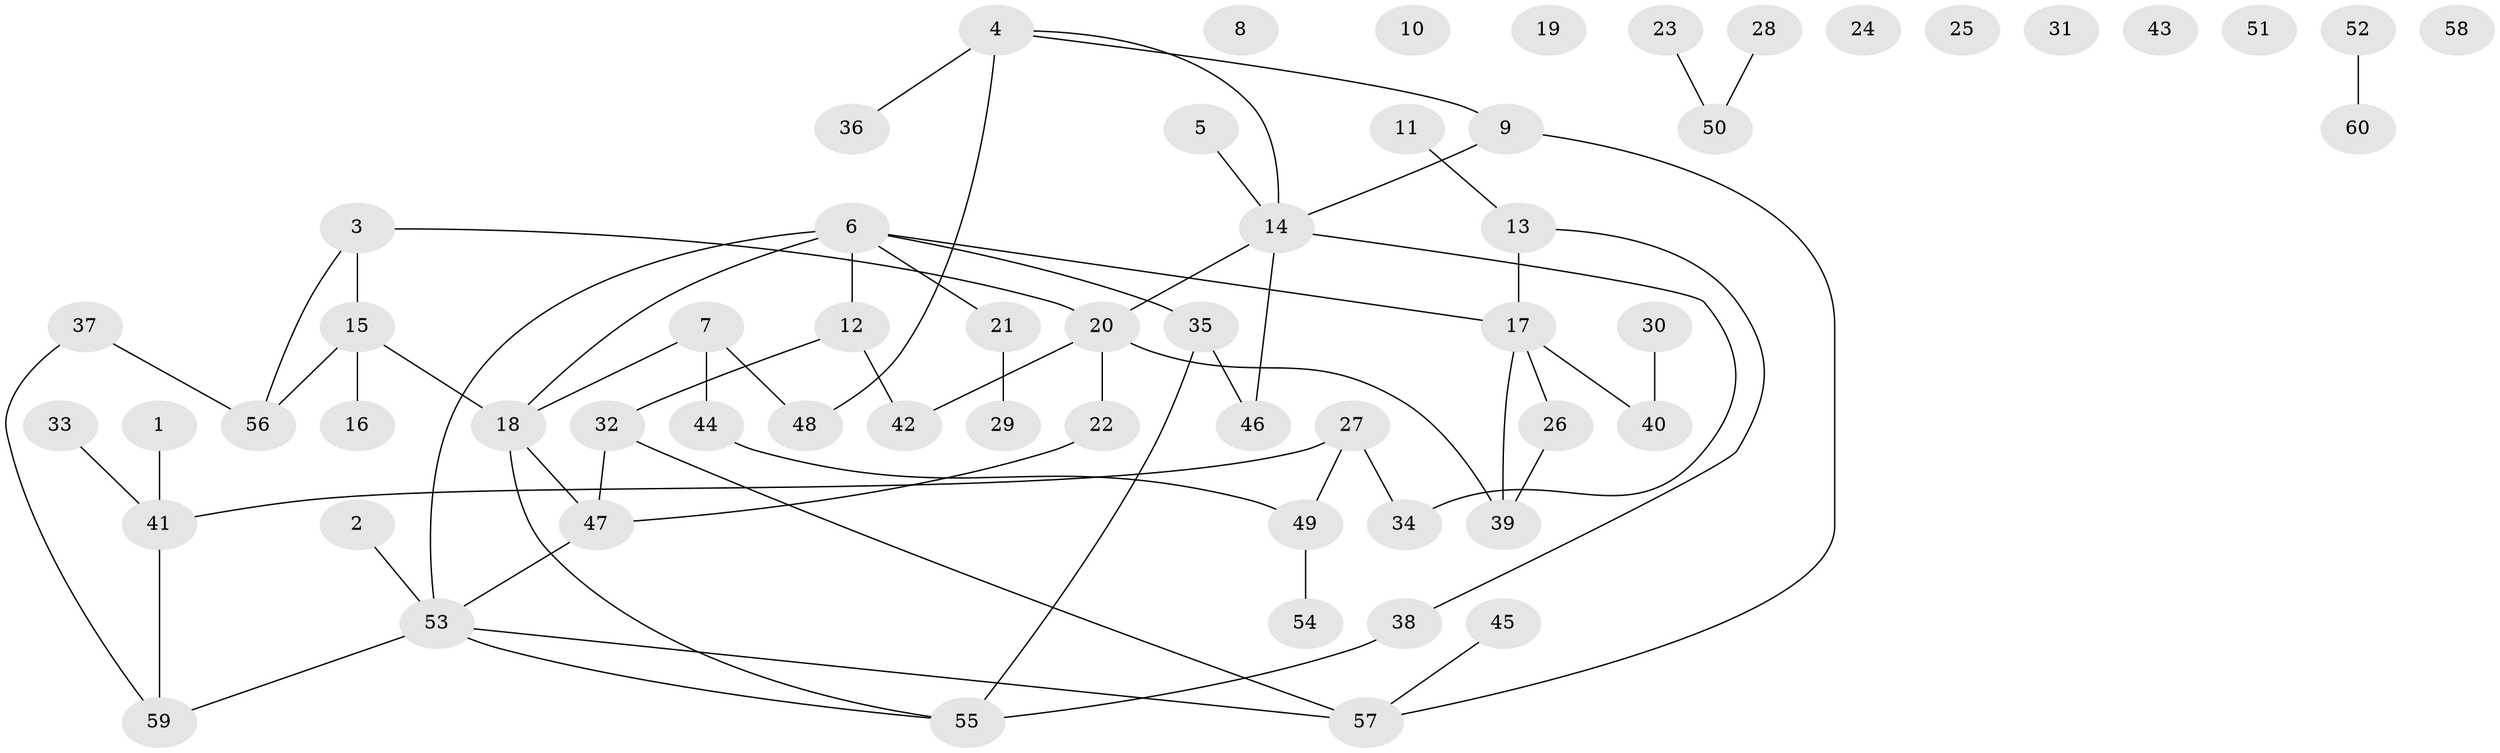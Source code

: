 // coarse degree distribution, {1: 0.2619047619047619, 3: 0.14285714285714285, 7: 0.023809523809523808, 6: 0.023809523809523808, 0: 0.23809523809523808, 4: 0.047619047619047616, 2: 0.14285714285714285, 5: 0.09523809523809523, 8: 0.023809523809523808}
// Generated by graph-tools (version 1.1) at 2025/23/03/03/25 07:23:25]
// undirected, 60 vertices, 66 edges
graph export_dot {
graph [start="1"]
  node [color=gray90,style=filled];
  1;
  2;
  3;
  4;
  5;
  6;
  7;
  8;
  9;
  10;
  11;
  12;
  13;
  14;
  15;
  16;
  17;
  18;
  19;
  20;
  21;
  22;
  23;
  24;
  25;
  26;
  27;
  28;
  29;
  30;
  31;
  32;
  33;
  34;
  35;
  36;
  37;
  38;
  39;
  40;
  41;
  42;
  43;
  44;
  45;
  46;
  47;
  48;
  49;
  50;
  51;
  52;
  53;
  54;
  55;
  56;
  57;
  58;
  59;
  60;
  1 -- 41;
  2 -- 53;
  3 -- 15;
  3 -- 20;
  3 -- 56;
  4 -- 9;
  4 -- 14;
  4 -- 36;
  4 -- 48;
  5 -- 14;
  6 -- 12;
  6 -- 17;
  6 -- 18;
  6 -- 21;
  6 -- 35;
  6 -- 53;
  7 -- 18;
  7 -- 44;
  7 -- 48;
  9 -- 14;
  9 -- 57;
  11 -- 13;
  12 -- 32;
  12 -- 42;
  13 -- 17;
  13 -- 38;
  14 -- 20;
  14 -- 34;
  14 -- 46;
  15 -- 16;
  15 -- 18;
  15 -- 56;
  17 -- 26;
  17 -- 39;
  17 -- 40;
  18 -- 47;
  18 -- 55;
  20 -- 22;
  20 -- 39;
  20 -- 42;
  21 -- 29;
  22 -- 47;
  23 -- 50;
  26 -- 39;
  27 -- 34;
  27 -- 41;
  27 -- 49;
  28 -- 50;
  30 -- 40;
  32 -- 47;
  32 -- 57;
  33 -- 41;
  35 -- 46;
  35 -- 55;
  37 -- 56;
  37 -- 59;
  38 -- 55;
  41 -- 59;
  44 -- 49;
  45 -- 57;
  47 -- 53;
  49 -- 54;
  52 -- 60;
  53 -- 55;
  53 -- 57;
  53 -- 59;
}
